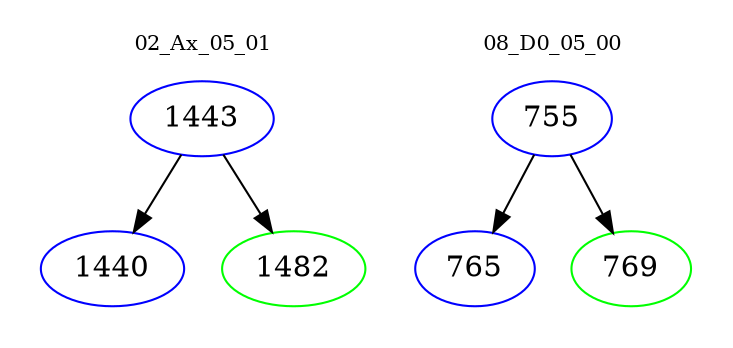 digraph{
subgraph cluster_0 {
color = white
label = "02_Ax_05_01";
fontsize=10;
T0_1443 [label="1443", color="blue"]
T0_1443 -> T0_1440 [color="black"]
T0_1440 [label="1440", color="blue"]
T0_1443 -> T0_1482 [color="black"]
T0_1482 [label="1482", color="green"]
}
subgraph cluster_1 {
color = white
label = "08_D0_05_00";
fontsize=10;
T1_755 [label="755", color="blue"]
T1_755 -> T1_765 [color="black"]
T1_765 [label="765", color="blue"]
T1_755 -> T1_769 [color="black"]
T1_769 [label="769", color="green"]
}
}

